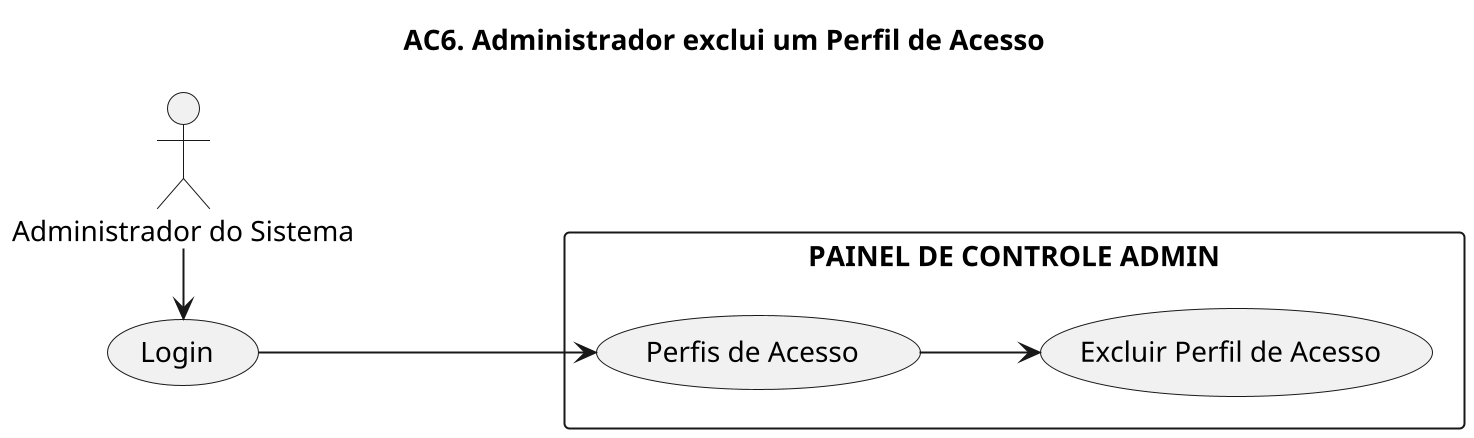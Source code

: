 @startuml
left to right direction
title "AC6. Administrador exclui um Perfil de Acesso"
Admin as "Administrador do Sistema"
scale 2

rectangle "PAINEL DE CONTROLE ADMIN" {
    (Perfis de Acesso) as roles
    (Excluir Perfil de Acesso) as delete
}

(Login) as login

Admin -r--> login
login -d--> roles
roles --> delete
@enduml